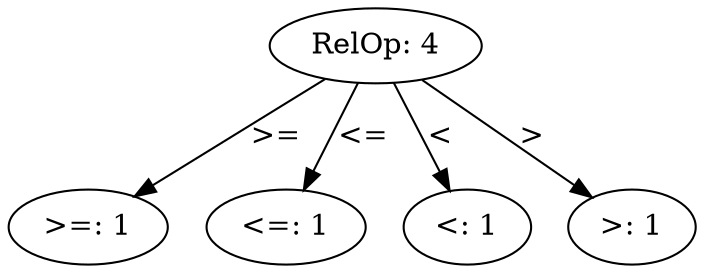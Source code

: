 digraph {
    0 [ label = "RelOp: 4" ]
    1 [ label = ">=: 1" ]
    2 [ label = "<=: 1" ]
    3 [ label = "<: 1" ]
    4 [ label = ">: 1" ]
    0 -> 1 [ label = ">=" ]
    0 -> 2 [ label = "<=" ]
    0 -> 3 [ label = "<" ]
    0 -> 4 [ label = ">" ]
}
